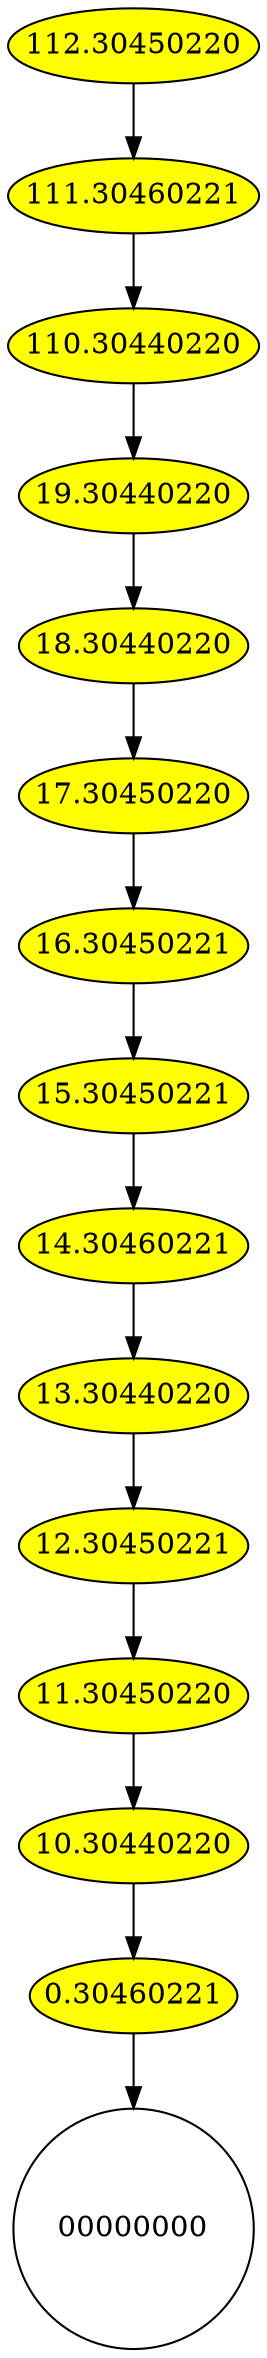 digraph DAG {
{
 node [style="filled", fillcolor="yellow", fontcolor="black", margin="0.01"]"112.30450220" -> "111.30460221";
"111.30460221" -> "110.30440220";
"110.30440220" -> "19.30440220";
"19.30440220" -> "18.30440220";
"18.30440220" -> "17.30450220";
"17.30450220" -> "16.30450221";
"16.30450221" -> "15.30450221";
"15.30450221" -> "14.30460221";
"14.30460221" -> "13.30440220";
"13.30440220" -> "12.30450221";
"12.30450221" -> "11.30450220";
"11.30450220" -> "10.30440220";
"10.30440220" -> "0.30460221";
}
"0.30460221" -> "00000000";
"00000000" [fillcolor="red",shape="circle"];
}
